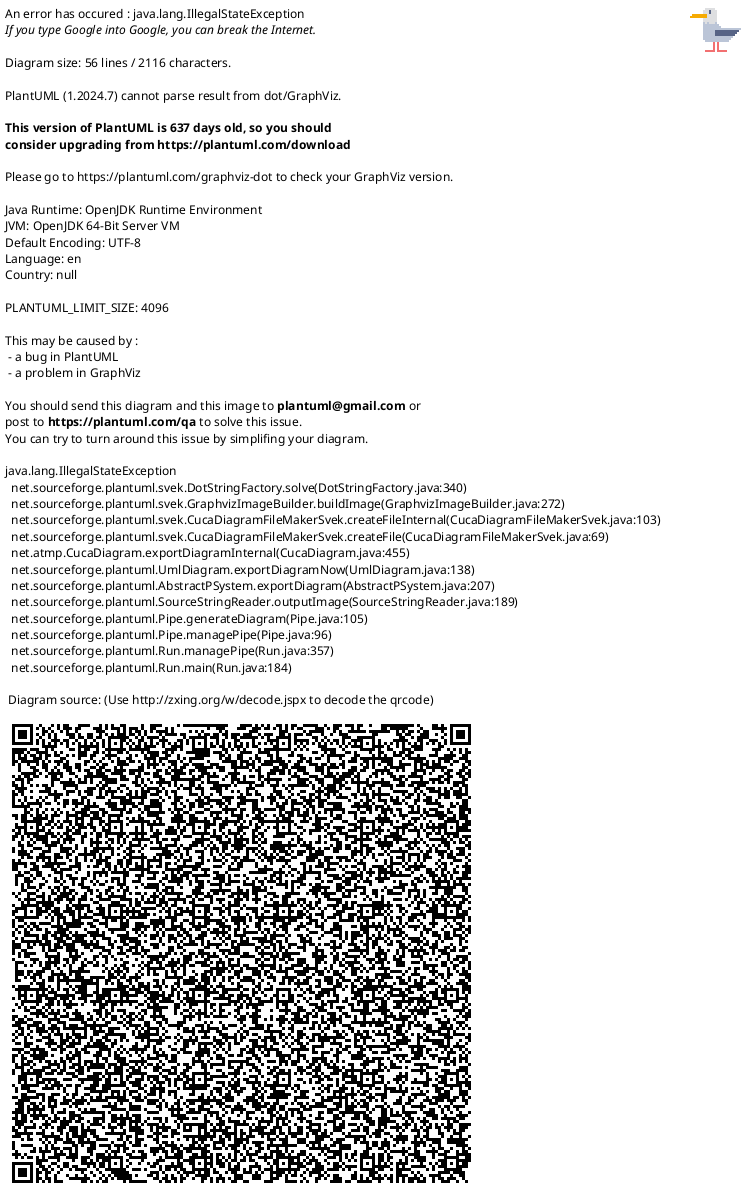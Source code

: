 @startuml

skinparam linetype ortho

artifact "Bundle: Laboratory Report" as bundle
artifact "Composition: Laboratory Report" as composition
artifact "DiagnosticReport: Laboratory Report" as diagnosticReport
artifact "Observation Results: laboratory" as result
artifact "Patient: Animal" as animalPatient
artifact "Patient: Person" as humanPatient
artifact "Practitioner: Laboratory Report" as Practitioner
artifact "PractitionerRole: Laboratory Report" as PractitionerRole
artifact "ServiceRequest: Laboratory Order" as ServiceRequest
artifact "Specimen: Laboratory" as Specimen
artifact "Body structure: Laboratory" as bodyStructure
artifact "Substance: Specimen Additive Substance" as Substance


url of bundle is  [[StructureDefinition-Bundle-eu-lab.html]]
url of composition is  [[StructureDefinition-Composition-eu-lab.html]]
url of diagnosticReport is  [[StructureDefinition-DiagnosticReport-eu-lab.html]]
url of result [[StructureDefinition-Observation-resultslab-eu-lab.html]]
url of humanPatient [[StructureDefinition-Patient-eu-lab.html]]
url of animalPatient [[StructureDefinition-Patient-animal-eu-lab.html]]
url of Practitioner [[StructureDefinition-Practitioner-eu-lab.html]]
url of PractitionerRole [[StructureDefinition-PractitionerRole-eu-lab.html]]
url of ServiceRequest [[StructureDefinition-ServiceRequest-eu-lab.html]]
url of Specimen [[StructureDefinition-Specimen-eu-lab.html]]
url of Substance [[StructureDefinition-specimen-additive-substance-eu-lab.html]]
url of bodyStructure [[StructureDefinition-bodyStructure-eu-lab.html]]

bundle o-- composition
bundle o-- diagnosticReport
bundle o-- result
bundle o-- humanPatient
bundle o-- composition
bundle o-- Practitioner
bundle o-- PractitionerRole
bundle o-- ServiceRequest
bundle o-- Specimen
bundle o-- Substance
bundle o-- bodyStructure

composition --> result
composition --> animalPatient
composition --> humanPatient
composition --> Practitioner
composition --> PractitionerRole
composition --> ServiceRequest
composition --> Specimen

diagnosticReport --> composition
Specimen --> Substance
PractitionerRole --> Practitioner

@enduml